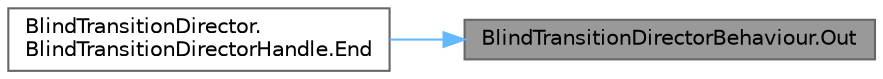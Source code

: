 digraph "BlindTransitionDirectorBehaviour.Out"
{
 // LATEX_PDF_SIZE
  bgcolor="transparent";
  edge [fontname=Helvetica,fontsize=10,labelfontname=Helvetica,labelfontsize=10];
  node [fontname=Helvetica,fontsize=10,shape=box,height=0.2,width=0.4];
  rankdir="RL";
  Node1 [id="Node000001",label="BlindTransitionDirectorBehaviour.Out",height=0.2,width=0.4,color="gray40", fillcolor="grey60", style="filled", fontcolor="black",tooltip=" "];
  Node1 -> Node2 [id="edge1_Node000001_Node000002",dir="back",color="steelblue1",style="solid",tooltip=" "];
  Node2 [id="Node000002",label="BlindTransitionDirector.\lBlindTransitionDirectorHandle.End",height=0.2,width=0.4,color="grey40", fillcolor="white", style="filled",URL="$class_blind_transition_director_1_1_blind_transition_director_handle.html#a1ddc2d54250facef74ecb64da0d359bd",tooltip=" "];
}
